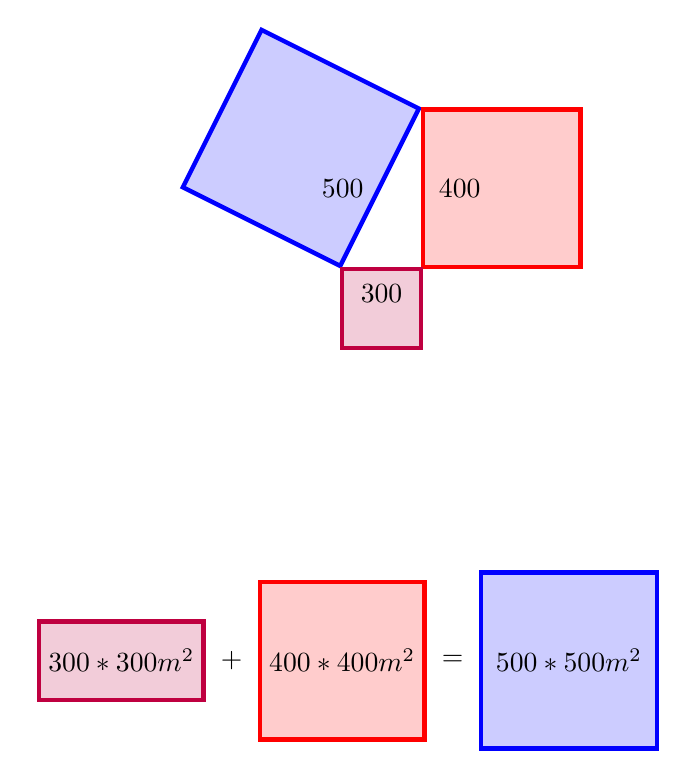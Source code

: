 \tikzset{square/.style={minimum size=#1,draw},
measureme/.style={execute at begin to={
\path let \p1=($ (\tikztostart) - (\tikztotarget) $),\n1={veclen(\x1,\y1)}
in \pgfextra{\xdef#1{\n1}};}}}
\begin{tikzpicture}
\filldraw[measureme=\mylen](0,0) 
to node[midway,sloped,above,square=\mylen,fill=blue!20,draw=blue, ultra thick]{\xdef\mylenC{\mylen}} node[midway,left=3pt]{$500$} (1,2)
to node[midway,sloped,above,square=\mylen,fill=red!20,draw=red, ultra thick]{\xdef\mylenB{\mylen}} node[midway,right=3pt]{$400$} (1,0) 
to node[midway,sloped,below,square=\mylen,fill=purple!20,draw=purple, ultra thick]{\xdef\mylenA{\mylen}} node[midway,below=3pt]{$300$} (0,0);
\begin{scope}[yshift=-5cm]
 \node[square=\mylenB,fill=red!20!white,draw=red,ultra thick](B) {$400\ast400m^{2}$};
 \node[left=2pt of B] (plus) {$+$};
 \node[left=2pt of plus,square=\mylenA,fill=purple!20!white,draw=purple, ultra thick](A) {$300\ast300m^{2}$};
 \node[right=2pt of B] (eq) {$=$};
 \node[right=2pt of eq,square=\mylenC,fill=blue!20!white,draw=blue, ultra thick](C) {$500\ast500m^{2}$};
\end{scope}
\end{tikzpicture}